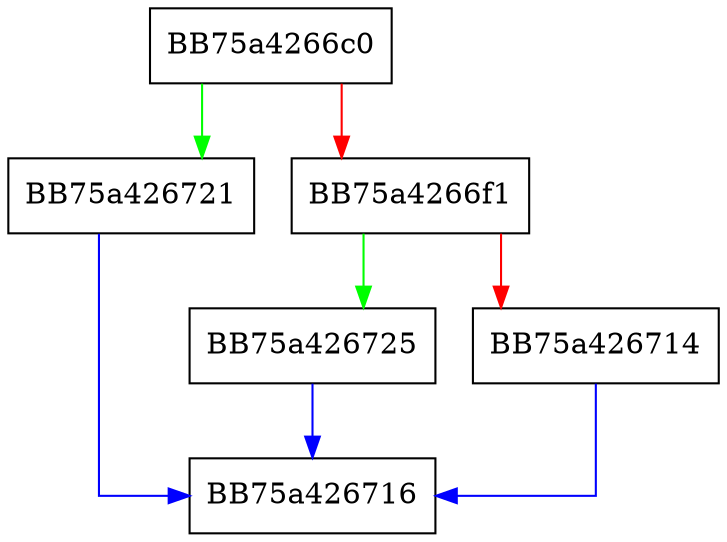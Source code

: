 digraph AllocStaticClass {
  node [shape="box"];
  graph [splines=ortho];
  BB75a4266c0 -> BB75a426721 [color="green"];
  BB75a4266c0 -> BB75a4266f1 [color="red"];
  BB75a4266f1 -> BB75a426725 [color="green"];
  BB75a4266f1 -> BB75a426714 [color="red"];
  BB75a426714 -> BB75a426716 [color="blue"];
  BB75a426721 -> BB75a426716 [color="blue"];
  BB75a426725 -> BB75a426716 [color="blue"];
}